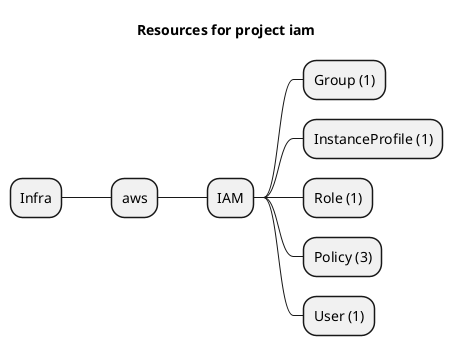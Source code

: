 @startmindmap
title Resources for project iam
skinparam monochrome true
+ Infra
++ aws
+++ IAM
++++ Group (1)
++++ InstanceProfile (1)
++++ Role (1)
++++ Policy (3)
++++ User (1)
@endmindmap